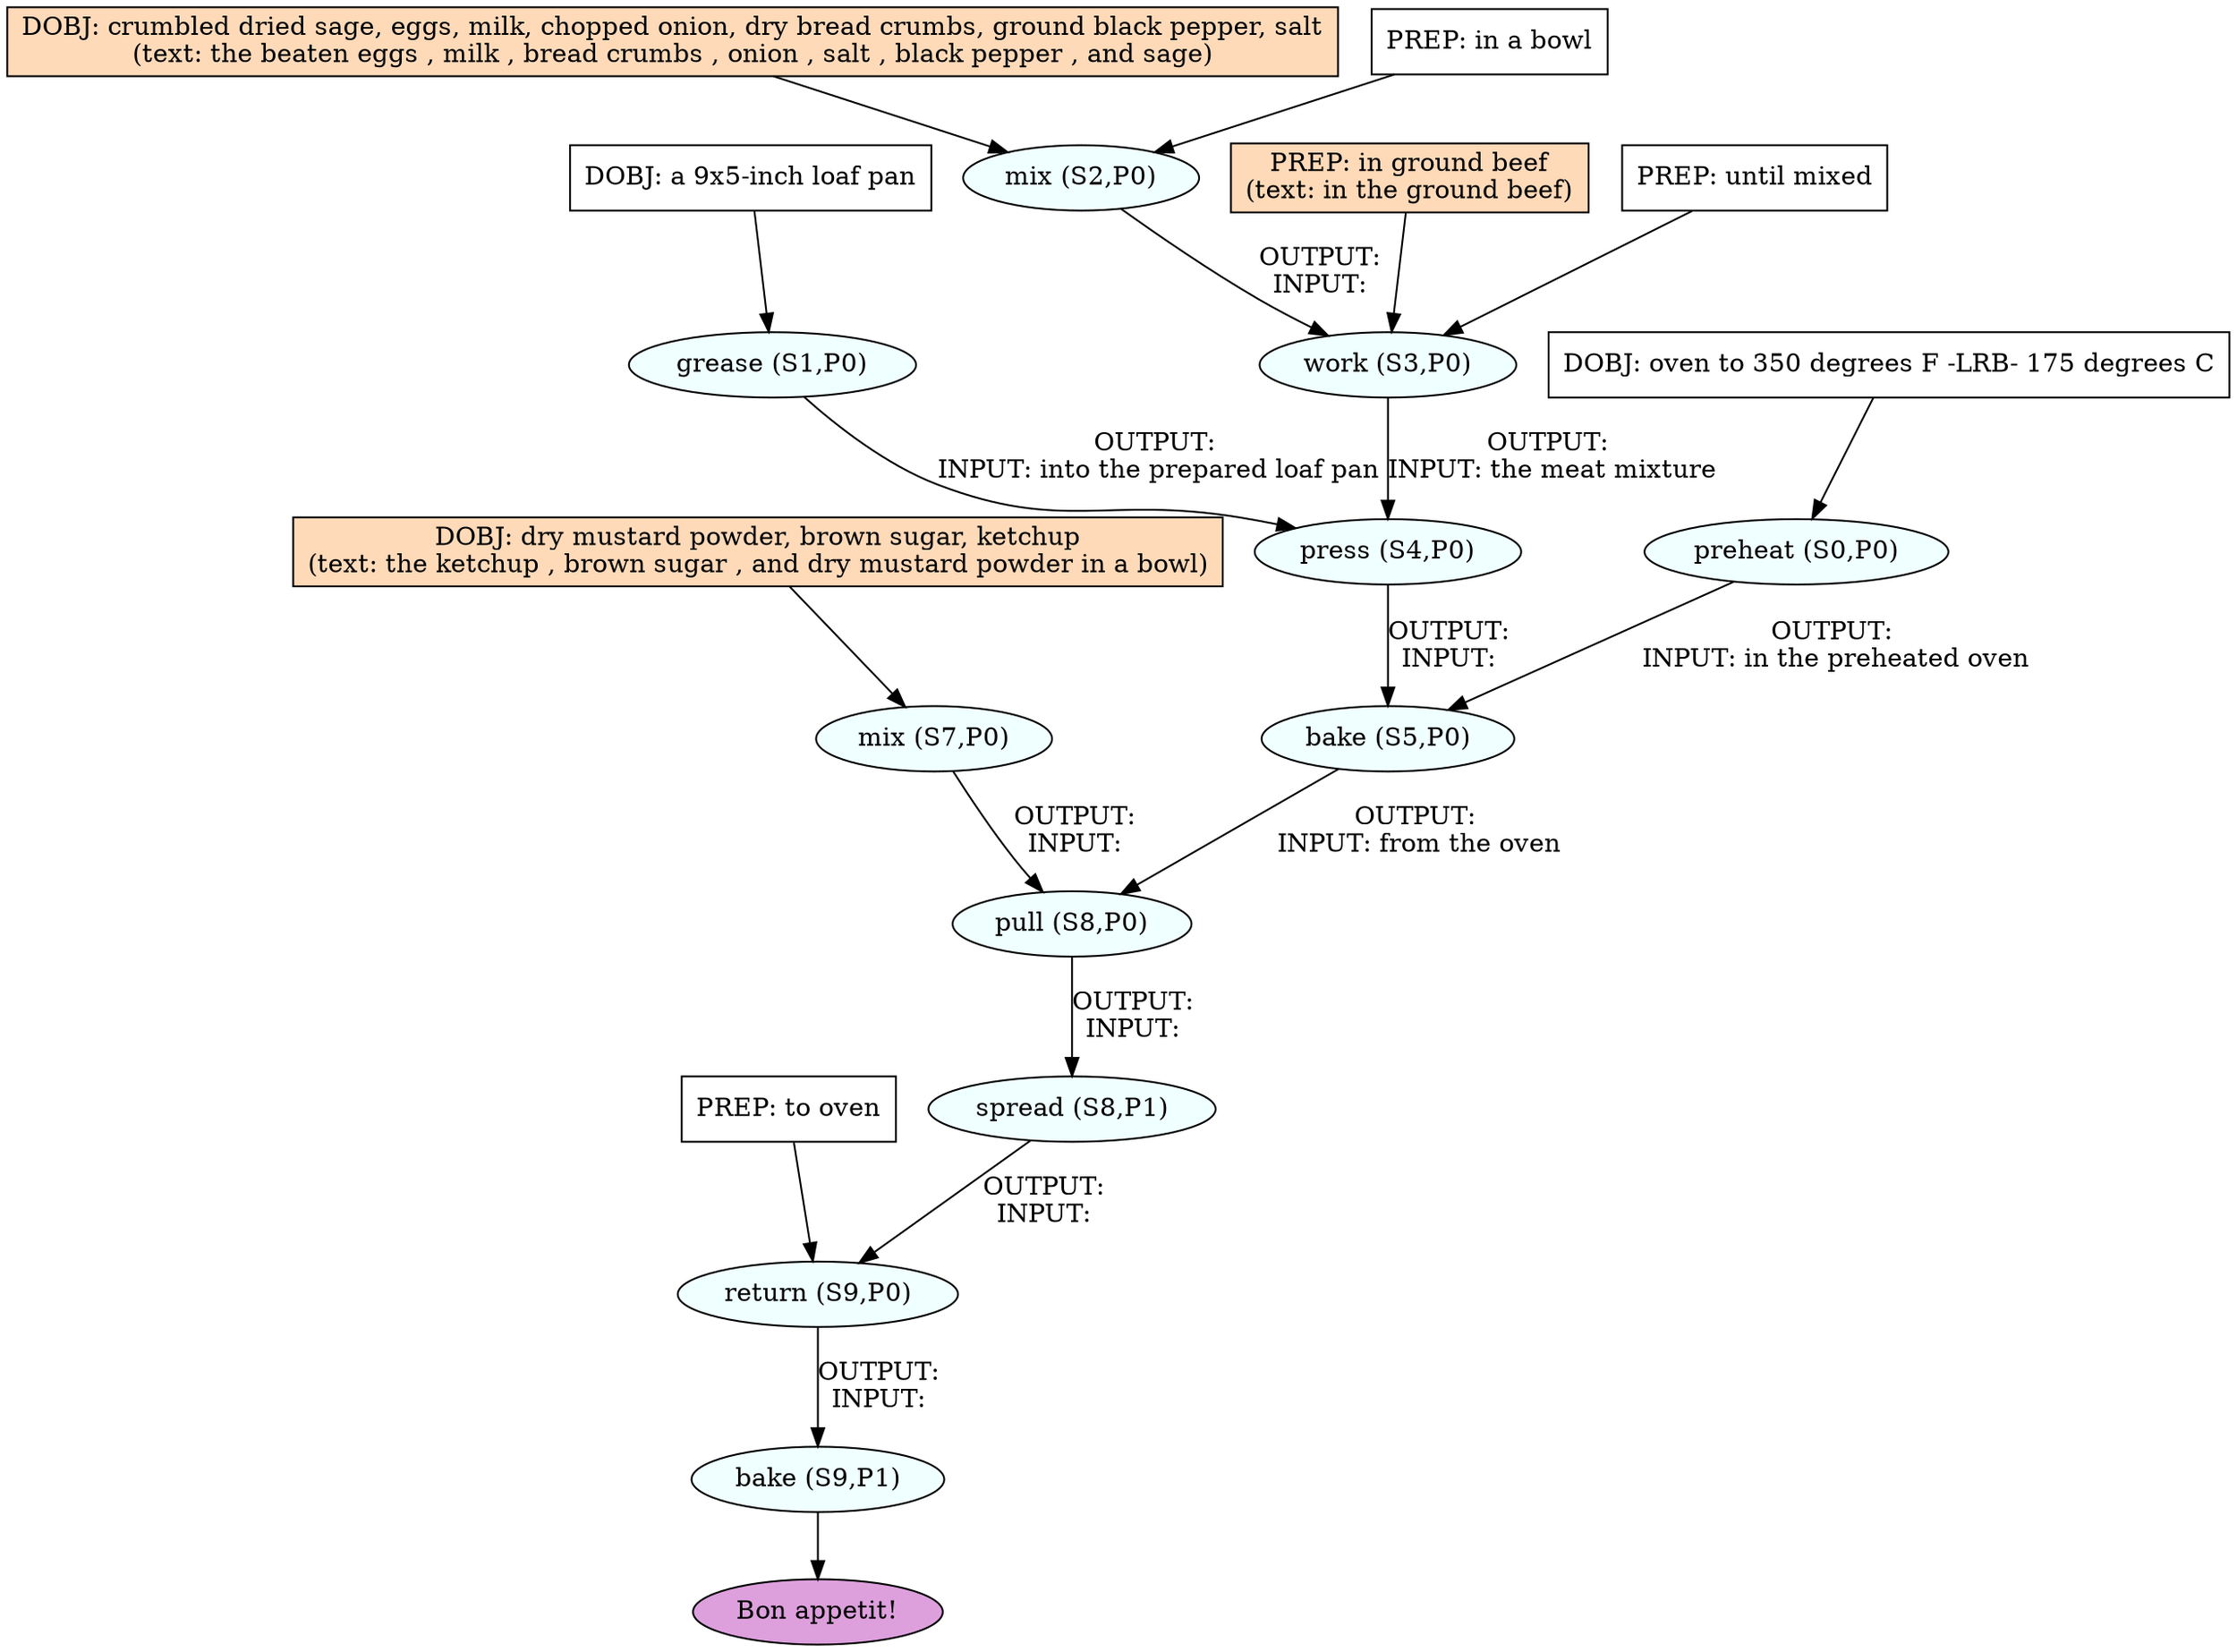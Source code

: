 digraph recipe {
E0[label="preheat (S0,P0)", shape=oval, style=filled, fillcolor=azure]
E1[label="grease (S1,P0)", shape=oval, style=filled, fillcolor=azure]
E2[label="mix (S2,P0)", shape=oval, style=filled, fillcolor=azure]
E3[label="work (S3,P0)", shape=oval, style=filled, fillcolor=azure]
E4[label="press (S4,P0)", shape=oval, style=filled, fillcolor=azure]
E5[label="bake (S5,P0)", shape=oval, style=filled, fillcolor=azure]
E6[label="mix (S7,P0)", shape=oval, style=filled, fillcolor=azure]
E7[label="pull (S8,P0)", shape=oval, style=filled, fillcolor=azure]
E8[label="spread (S8,P1)", shape=oval, style=filled, fillcolor=azure]
E9[label="return (S9,P0)", shape=oval, style=filled, fillcolor=azure]
E10[label="bake (S9,P1)", shape=oval, style=filled, fillcolor=azure]
D0[label="DOBJ: oven to 350 degrees F -LRB- 175 degrees C", shape=box, style=filled, fillcolor=white]
D0 -> E0
D2[label="DOBJ: crumbled dried sage, eggs, milk, chopped onion, dry bread crumbs, ground black pepper, salt
(text: the beaten eggs , milk , bread crumbs , onion , salt , black pepper , and sage)", shape=box, style=filled, fillcolor=peachpuff]
D2 -> E2
P2_0[label="PREP: in a bowl", shape=box, style=filled, fillcolor=white]
P2_0 -> E2
D6[label="DOBJ: dry mustard powder, brown sugar, ketchup
(text: the ketchup , brown sugar , and dry mustard powder in a bowl)", shape=box, style=filled, fillcolor=peachpuff]
D6 -> E6
D1[label="DOBJ: a 9x5-inch loaf pan", shape=box, style=filled, fillcolor=white]
D1 -> E1
E2 -> E3 [label="OUTPUT: 
INPUT: "]
P3_0_ing[label="PREP: in ground beef
(text: in the ground beef)", shape=box, style=filled, fillcolor=peachpuff]
P3_0_ing -> E3
P3_1_0[label="PREP: until mixed", shape=box, style=filled, fillcolor=white]
P3_1_0 -> E3
E3 -> E4 [label="OUTPUT: 
INPUT: the meat mixture"]
E1 -> E4 [label="OUTPUT: 
INPUT: into the prepared loaf pan"]
E4 -> E5 [label="OUTPUT: 
INPUT: "]
E0 -> E5 [label="OUTPUT: 
INPUT: in the preheated oven"]
E6 -> E7 [label="OUTPUT: 
INPUT: "]
E5 -> E7 [label="OUTPUT: 
INPUT: from the oven"]
E7 -> E8 [label="OUTPUT: 
INPUT: "]
E8 -> E9 [label="OUTPUT: 
INPUT: "]
P9_0_0[label="PREP: to oven", shape=box, style=filled, fillcolor=white]
P9_0_0 -> E9
E9 -> E10 [label="OUTPUT: 
INPUT: "]
EOR[label="Bon appetit!", shape=oval, style=filled, fillcolor=plum]
E10 -> EOR
}

